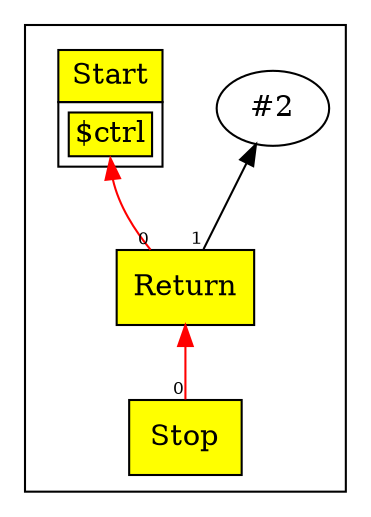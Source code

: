 digraph chapter06 {
/*
int a=1;
if( true )
  a=2;
else
  a=3;
return a;

*/
	rankdir=BT;
	ordering="in";
	concentrate="true";
	subgraph cluster_Nodes {
		Return17 [ shape=box style=filled fillcolor=yellow label="Return" ];
		Start2 [ shape=plaintext label=<
			<TABLE BORDER="0" CELLBORDER="1" CELLSPACING="0" CELLPADDING="4">
			<TR><TD BGCOLOR="yellow">Start</TD></TR>
			<TR><TD>
				<TABLE BORDER="0" CELLBORDER="1" CELLSPACING="0">
				<TR><TD PORT="p0" BGCOLOR="yellow">$ctrl</TD></TR>
				</TABLE>
			</TD></TR>
			</TABLE>>
		];
		Stop3 [ shape=box style=filled fillcolor=yellow label="Stop" ];
		Con_13 [ label="#2" ];
	}
	edge [ fontname=Helvetica, fontsize=8 ];
	Return17 -> Start2:p0[taillabel=0 color=red];
	Return17 -> Con_13[taillabel=1];
	Stop3 -> Return17[taillabel=0 color=red];
}
